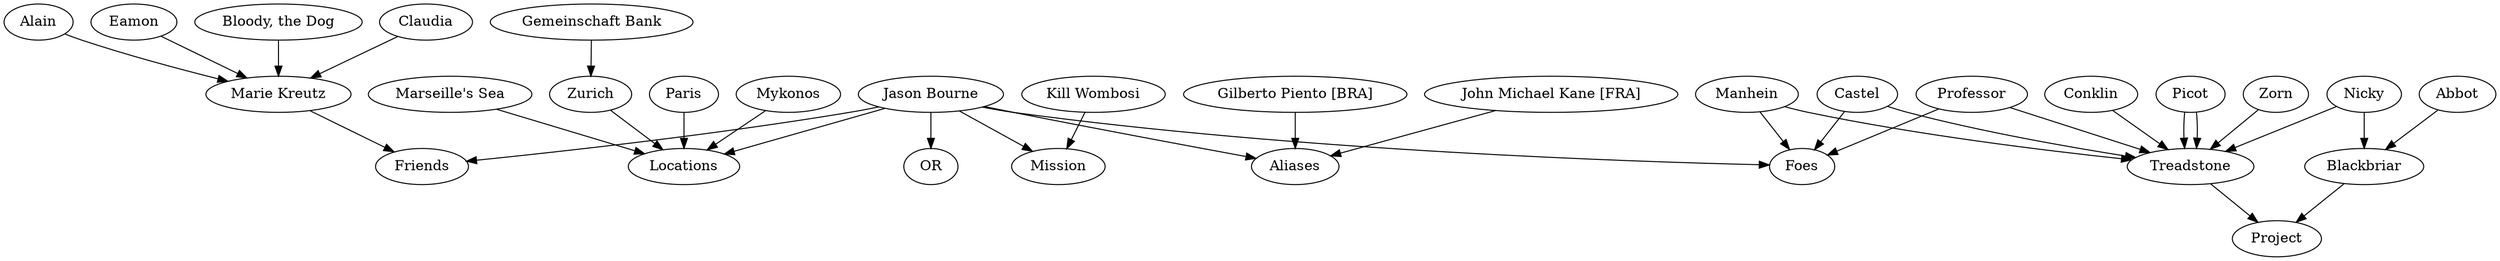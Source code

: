 digraph jason_bourne_the_bourne_identity {

/* Basic Relaationships */
JB;
JB -> FR;
JB -> FO;
JB -> LO;
JB -> OR;
JB -> AL;
JB -> MI;

/* Friends Relationships */
MK -> FR;
EAM -> MK;
BLO -> MK;
CLA -> MK;
ALA -> MK;

/* Foes Relationships */
PRO -> FO;
MAN -> FO;
CAS -> FO;

/* Locations Relationships */
MAR -> LO;
GEM -> ZUR -> LO;
PAR -> LO;
MYK -> LO;

/* Project Relationships */
TRE -> PJ;
CAS -> TRE;
MAN -> TRE;
PRO -> TRE;
BLA -> PJ;
CON -> TRE;
ABB -> BLA;
PIC -> TRE;
NIK -> TRE;
NIK -> BLA;
ZOR -> TRE;
PIC -> TRE;

/* Aliases Relationships */
JMK -> AL;
GIP -> AL;

/* Mission Relationships */
WOM -> MI;

/* Firends */
JB [label="Jason Bourne"]
MK [label="Marie Kreutz"]
EAM [label="Eamon"]
BLO [label="Bloody, the Dog"]
CLA [label="Claudia"]
ALA [label="Alain"]

/* Foes */
PRO [label="Professor"]
MAN [label="Manhein"]
CAS [label="Castel"]

/* Locations */
MAR [label="Marseille's Sea"]
ZUR [label="Zurich"]
PAR [label="Paris"]
MYK [label="Mykonos"]
GEM [label="Gemeinschaft Bank"]

/* Projects */
TRE [label="Treadstone"]
BLA [label="Blackbriar"]

/* Projects' Employees */
CON [label="Conklin"]
ABB [label="Abbot"]
ZOR [label="Zorn"]
NIK [label="Nicky"]
PIC [label="Picot"]

/* Aliases */
JMK [label="John Michael Kane [FRA]"]
GIP [label="Gilberto Piento [BRA]"]

/* Mission */
WOM [label="Kill Wombosi"]

/* Topics */
FR [label="Friends"]
FO [label="Foes"]
LO [label="Locations"]
PJ [label="Project"]
AL [label="Aliases"]
MI [label="Mission"]

}

